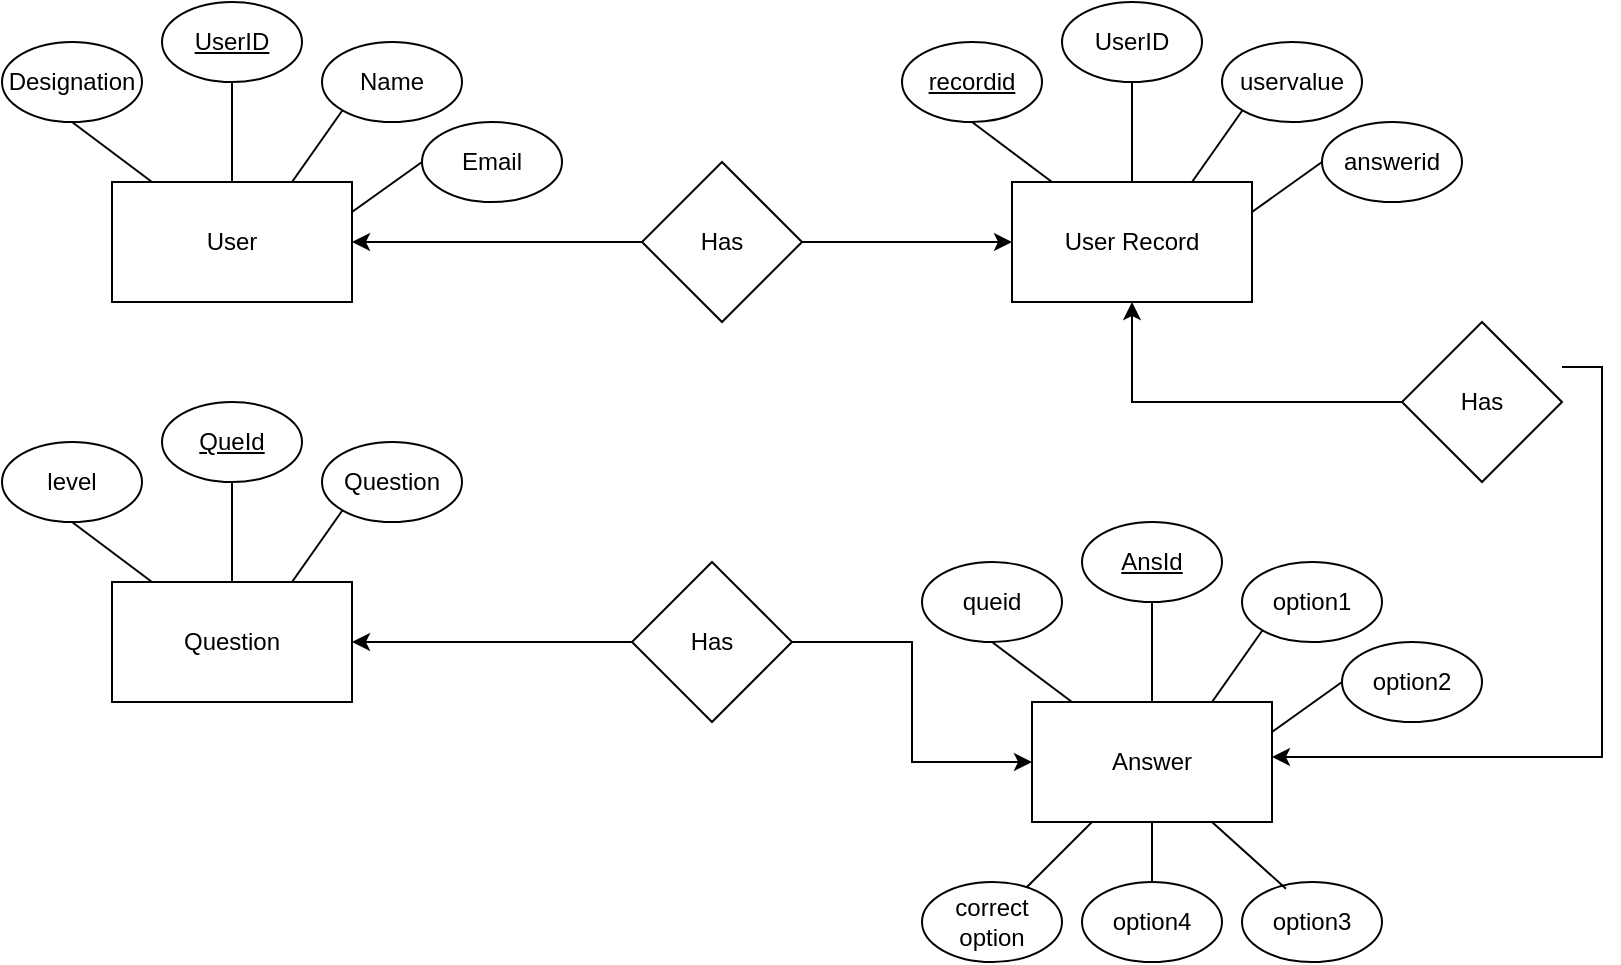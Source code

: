 <mxfile version="23.1.6" type="github">
  <diagram name="Page-1" id="L1qLL6f-FjG3s0UHHl-l">
    <mxGraphModel dx="1176" dy="474" grid="1" gridSize="10" guides="1" tooltips="1" connect="1" arrows="1" fold="1" page="1" pageScale="1" pageWidth="850" pageHeight="1100" math="0" shadow="0">
      <root>
        <mxCell id="0" />
        <mxCell id="1" parent="0" />
        <mxCell id="DjLfRaHo2GxReYmV7saF-77" value="" style="group" vertex="1" connectable="0" parent="1">
          <mxGeometry x="30" y="20" width="280" height="150" as="geometry" />
        </mxCell>
        <mxCell id="DjLfRaHo2GxReYmV7saF-43" value="User" style="rounded=0;whiteSpace=wrap;html=1;" vertex="1" parent="DjLfRaHo2GxReYmV7saF-77">
          <mxGeometry x="55" y="90" width="120" height="60" as="geometry" />
        </mxCell>
        <mxCell id="DjLfRaHo2GxReYmV7saF-44" value="&lt;u&gt;UserID&lt;/u&gt;" style="ellipse;whiteSpace=wrap;html=1;" vertex="1" parent="DjLfRaHo2GxReYmV7saF-77">
          <mxGeometry x="80" width="70" height="40" as="geometry" />
        </mxCell>
        <mxCell id="DjLfRaHo2GxReYmV7saF-46" value="Name" style="ellipse;whiteSpace=wrap;html=1;" vertex="1" parent="DjLfRaHo2GxReYmV7saF-77">
          <mxGeometry x="160" y="20" width="70" height="40" as="geometry" />
        </mxCell>
        <mxCell id="DjLfRaHo2GxReYmV7saF-47" value="Email" style="ellipse;whiteSpace=wrap;html=1;" vertex="1" parent="DjLfRaHo2GxReYmV7saF-77">
          <mxGeometry x="210" y="60" width="70" height="40" as="geometry" />
        </mxCell>
        <mxCell id="DjLfRaHo2GxReYmV7saF-48" value="Designation" style="ellipse;whiteSpace=wrap;html=1;" vertex="1" parent="DjLfRaHo2GxReYmV7saF-77">
          <mxGeometry y="20" width="70" height="40" as="geometry" />
        </mxCell>
        <mxCell id="DjLfRaHo2GxReYmV7saF-55" value="" style="endArrow=none;html=1;rounded=0;entryX=0.5;entryY=1;entryDx=0;entryDy=0;" edge="1" parent="DjLfRaHo2GxReYmV7saF-77" source="DjLfRaHo2GxReYmV7saF-43" target="DjLfRaHo2GxReYmV7saF-48">
          <mxGeometry width="50" height="50" relative="1" as="geometry">
            <mxPoint x="400" y="180" as="sourcePoint" />
            <mxPoint x="50" y="60" as="targetPoint" />
          </mxGeometry>
        </mxCell>
        <mxCell id="DjLfRaHo2GxReYmV7saF-56" value="" style="endArrow=none;html=1;rounded=0;entryX=0.5;entryY=1;entryDx=0;entryDy=0;" edge="1" parent="DjLfRaHo2GxReYmV7saF-77" source="DjLfRaHo2GxReYmV7saF-43" target="DjLfRaHo2GxReYmV7saF-44">
          <mxGeometry width="50" height="50" relative="1" as="geometry">
            <mxPoint x="85" y="100" as="sourcePoint" />
            <mxPoint x="45" y="70" as="targetPoint" />
          </mxGeometry>
        </mxCell>
        <mxCell id="DjLfRaHo2GxReYmV7saF-57" value="" style="endArrow=none;html=1;rounded=0;entryX=0;entryY=1;entryDx=0;entryDy=0;exitX=0.75;exitY=0;exitDx=0;exitDy=0;" edge="1" parent="DjLfRaHo2GxReYmV7saF-77" source="DjLfRaHo2GxReYmV7saF-43" target="DjLfRaHo2GxReYmV7saF-46">
          <mxGeometry width="50" height="50" relative="1" as="geometry">
            <mxPoint x="125" y="100" as="sourcePoint" />
            <mxPoint x="125" y="50" as="targetPoint" />
          </mxGeometry>
        </mxCell>
        <mxCell id="DjLfRaHo2GxReYmV7saF-58" value="" style="endArrow=none;html=1;rounded=0;entryX=0;entryY=0.5;entryDx=0;entryDy=0;exitX=1;exitY=0.25;exitDx=0;exitDy=0;" edge="1" parent="DjLfRaHo2GxReYmV7saF-77" source="DjLfRaHo2GxReYmV7saF-43" target="DjLfRaHo2GxReYmV7saF-47">
          <mxGeometry width="50" height="50" relative="1" as="geometry">
            <mxPoint x="135" y="110" as="sourcePoint" />
            <mxPoint x="135" y="60" as="targetPoint" />
          </mxGeometry>
        </mxCell>
        <mxCell id="DjLfRaHo2GxReYmV7saF-79" value="User Record" style="rounded=0;whiteSpace=wrap;html=1;" vertex="1" parent="1">
          <mxGeometry x="535" y="110" width="120" height="60" as="geometry" />
        </mxCell>
        <mxCell id="DjLfRaHo2GxReYmV7saF-80" value="UserID" style="ellipse;whiteSpace=wrap;html=1;" vertex="1" parent="1">
          <mxGeometry x="560" y="20" width="70" height="40" as="geometry" />
        </mxCell>
        <mxCell id="DjLfRaHo2GxReYmV7saF-81" value="uservalue" style="ellipse;whiteSpace=wrap;html=1;" vertex="1" parent="1">
          <mxGeometry x="640" y="40" width="70" height="40" as="geometry" />
        </mxCell>
        <mxCell id="DjLfRaHo2GxReYmV7saF-83" value="&lt;u&gt;recordid&lt;/u&gt;" style="ellipse;whiteSpace=wrap;html=1;" vertex="1" parent="1">
          <mxGeometry x="480" y="40" width="70" height="40" as="geometry" />
        </mxCell>
        <mxCell id="DjLfRaHo2GxReYmV7saF-84" value="" style="endArrow=none;html=1;rounded=0;entryX=0.5;entryY=1;entryDx=0;entryDy=0;" edge="1" parent="1" source="DjLfRaHo2GxReYmV7saF-79" target="DjLfRaHo2GxReYmV7saF-83">
          <mxGeometry width="50" height="50" relative="1" as="geometry">
            <mxPoint x="880" y="200" as="sourcePoint" />
            <mxPoint x="530" y="80" as="targetPoint" />
          </mxGeometry>
        </mxCell>
        <mxCell id="DjLfRaHo2GxReYmV7saF-85" value="" style="endArrow=none;html=1;rounded=0;entryX=0.5;entryY=1;entryDx=0;entryDy=0;" edge="1" parent="1" source="DjLfRaHo2GxReYmV7saF-79" target="DjLfRaHo2GxReYmV7saF-80">
          <mxGeometry width="50" height="50" relative="1" as="geometry">
            <mxPoint x="565" y="120" as="sourcePoint" />
            <mxPoint x="525" y="90" as="targetPoint" />
          </mxGeometry>
        </mxCell>
        <mxCell id="DjLfRaHo2GxReYmV7saF-86" value="" style="endArrow=none;html=1;rounded=0;entryX=0;entryY=1;entryDx=0;entryDy=0;exitX=0.75;exitY=0;exitDx=0;exitDy=0;" edge="1" parent="1" source="DjLfRaHo2GxReYmV7saF-79" target="DjLfRaHo2GxReYmV7saF-81">
          <mxGeometry width="50" height="50" relative="1" as="geometry">
            <mxPoint x="605" y="120" as="sourcePoint" />
            <mxPoint x="605" y="70" as="targetPoint" />
          </mxGeometry>
        </mxCell>
        <mxCell id="DjLfRaHo2GxReYmV7saF-89" value="" style="edgeStyle=orthogonalEdgeStyle;rounded=0;orthogonalLoop=1;jettySize=auto;html=1;" edge="1" parent="1" source="DjLfRaHo2GxReYmV7saF-88" target="DjLfRaHo2GxReYmV7saF-79">
          <mxGeometry relative="1" as="geometry" />
        </mxCell>
        <mxCell id="DjLfRaHo2GxReYmV7saF-91" value="" style="edgeStyle=orthogonalEdgeStyle;rounded=0;orthogonalLoop=1;jettySize=auto;html=1;" edge="1" parent="1" source="DjLfRaHo2GxReYmV7saF-88" target="DjLfRaHo2GxReYmV7saF-43">
          <mxGeometry relative="1" as="geometry" />
        </mxCell>
        <mxCell id="DjLfRaHo2GxReYmV7saF-88" value="Has" style="rhombus;whiteSpace=wrap;html=1;" vertex="1" parent="1">
          <mxGeometry x="350" y="100" width="80" height="80" as="geometry" />
        </mxCell>
        <mxCell id="DjLfRaHo2GxReYmV7saF-92" value="answerid" style="ellipse;whiteSpace=wrap;html=1;" vertex="1" parent="1">
          <mxGeometry x="690" y="80" width="70" height="40" as="geometry" />
        </mxCell>
        <mxCell id="DjLfRaHo2GxReYmV7saF-93" value="" style="endArrow=none;html=1;rounded=0;entryX=0;entryY=0.5;entryDx=0;entryDy=0;exitX=1;exitY=0.25;exitDx=0;exitDy=0;" edge="1" parent="1" source="DjLfRaHo2GxReYmV7saF-79" target="DjLfRaHo2GxReYmV7saF-92">
          <mxGeometry width="50" height="50" relative="1" as="geometry">
            <mxPoint x="635" y="120" as="sourcePoint" />
            <mxPoint x="660" y="84" as="targetPoint" />
          </mxGeometry>
        </mxCell>
        <mxCell id="DjLfRaHo2GxReYmV7saF-94" value="" style="group" vertex="1" connectable="0" parent="1">
          <mxGeometry x="30" y="220" width="280" height="150" as="geometry" />
        </mxCell>
        <mxCell id="DjLfRaHo2GxReYmV7saF-95" value="Question" style="rounded=0;whiteSpace=wrap;html=1;" vertex="1" parent="DjLfRaHo2GxReYmV7saF-94">
          <mxGeometry x="55" y="90" width="120" height="60" as="geometry" />
        </mxCell>
        <mxCell id="DjLfRaHo2GxReYmV7saF-96" value="&lt;u&gt;QueId&lt;/u&gt;" style="ellipse;whiteSpace=wrap;html=1;" vertex="1" parent="DjLfRaHo2GxReYmV7saF-94">
          <mxGeometry x="80" width="70" height="40" as="geometry" />
        </mxCell>
        <mxCell id="DjLfRaHo2GxReYmV7saF-97" value="Question" style="ellipse;whiteSpace=wrap;html=1;" vertex="1" parent="DjLfRaHo2GxReYmV7saF-94">
          <mxGeometry x="160" y="20" width="70" height="40" as="geometry" />
        </mxCell>
        <mxCell id="DjLfRaHo2GxReYmV7saF-99" value="level" style="ellipse;whiteSpace=wrap;html=1;" vertex="1" parent="DjLfRaHo2GxReYmV7saF-94">
          <mxGeometry y="20" width="70" height="40" as="geometry" />
        </mxCell>
        <mxCell id="DjLfRaHo2GxReYmV7saF-100" value="" style="endArrow=none;html=1;rounded=0;entryX=0.5;entryY=1;entryDx=0;entryDy=0;" edge="1" parent="DjLfRaHo2GxReYmV7saF-94" source="DjLfRaHo2GxReYmV7saF-95" target="DjLfRaHo2GxReYmV7saF-99">
          <mxGeometry width="50" height="50" relative="1" as="geometry">
            <mxPoint x="400" y="180" as="sourcePoint" />
            <mxPoint x="50" y="60" as="targetPoint" />
          </mxGeometry>
        </mxCell>
        <mxCell id="DjLfRaHo2GxReYmV7saF-101" value="" style="endArrow=none;html=1;rounded=0;entryX=0.5;entryY=1;entryDx=0;entryDy=0;" edge="1" parent="DjLfRaHo2GxReYmV7saF-94" source="DjLfRaHo2GxReYmV7saF-95" target="DjLfRaHo2GxReYmV7saF-96">
          <mxGeometry width="50" height="50" relative="1" as="geometry">
            <mxPoint x="85" y="100" as="sourcePoint" />
            <mxPoint x="45" y="70" as="targetPoint" />
          </mxGeometry>
        </mxCell>
        <mxCell id="DjLfRaHo2GxReYmV7saF-102" value="" style="endArrow=none;html=1;rounded=0;entryX=0;entryY=1;entryDx=0;entryDy=0;exitX=0.75;exitY=0;exitDx=0;exitDy=0;" edge="1" parent="DjLfRaHo2GxReYmV7saF-94" source="DjLfRaHo2GxReYmV7saF-95" target="DjLfRaHo2GxReYmV7saF-97">
          <mxGeometry width="50" height="50" relative="1" as="geometry">
            <mxPoint x="125" y="100" as="sourcePoint" />
            <mxPoint x="125" y="50" as="targetPoint" />
          </mxGeometry>
        </mxCell>
        <mxCell id="DjLfRaHo2GxReYmV7saF-124" value="" style="group" vertex="1" connectable="0" parent="1">
          <mxGeometry x="490" y="280" width="280" height="220" as="geometry" />
        </mxCell>
        <mxCell id="DjLfRaHo2GxReYmV7saF-106" value="Answer" style="rounded=0;whiteSpace=wrap;html=1;" vertex="1" parent="DjLfRaHo2GxReYmV7saF-124">
          <mxGeometry x="55" y="90" width="120" height="60" as="geometry" />
        </mxCell>
        <mxCell id="DjLfRaHo2GxReYmV7saF-107" value="&lt;u&gt;AnsId&lt;/u&gt;" style="ellipse;whiteSpace=wrap;html=1;" vertex="1" parent="DjLfRaHo2GxReYmV7saF-124">
          <mxGeometry x="80" width="70" height="40" as="geometry" />
        </mxCell>
        <mxCell id="DjLfRaHo2GxReYmV7saF-108" value="option1" style="ellipse;whiteSpace=wrap;html=1;" vertex="1" parent="DjLfRaHo2GxReYmV7saF-124">
          <mxGeometry x="160" y="20" width="70" height="40" as="geometry" />
        </mxCell>
        <mxCell id="DjLfRaHo2GxReYmV7saF-109" value="option2" style="ellipse;whiteSpace=wrap;html=1;" vertex="1" parent="DjLfRaHo2GxReYmV7saF-124">
          <mxGeometry x="210" y="60" width="70" height="40" as="geometry" />
        </mxCell>
        <mxCell id="DjLfRaHo2GxReYmV7saF-110" value="queid" style="ellipse;whiteSpace=wrap;html=1;" vertex="1" parent="DjLfRaHo2GxReYmV7saF-124">
          <mxGeometry y="20" width="70" height="40" as="geometry" />
        </mxCell>
        <mxCell id="DjLfRaHo2GxReYmV7saF-111" value="" style="endArrow=none;html=1;rounded=0;entryX=0.5;entryY=1;entryDx=0;entryDy=0;" edge="1" parent="DjLfRaHo2GxReYmV7saF-124" source="DjLfRaHo2GxReYmV7saF-106" target="DjLfRaHo2GxReYmV7saF-110">
          <mxGeometry width="50" height="50" relative="1" as="geometry">
            <mxPoint x="400" y="180" as="sourcePoint" />
            <mxPoint x="50" y="60" as="targetPoint" />
          </mxGeometry>
        </mxCell>
        <mxCell id="DjLfRaHo2GxReYmV7saF-112" value="" style="endArrow=none;html=1;rounded=0;entryX=0.5;entryY=1;entryDx=0;entryDy=0;" edge="1" parent="DjLfRaHo2GxReYmV7saF-124" source="DjLfRaHo2GxReYmV7saF-106" target="DjLfRaHo2GxReYmV7saF-107">
          <mxGeometry width="50" height="50" relative="1" as="geometry">
            <mxPoint x="85" y="100" as="sourcePoint" />
            <mxPoint x="45" y="70" as="targetPoint" />
          </mxGeometry>
        </mxCell>
        <mxCell id="DjLfRaHo2GxReYmV7saF-113" value="" style="endArrow=none;html=1;rounded=0;entryX=0;entryY=1;entryDx=0;entryDy=0;exitX=0.75;exitY=0;exitDx=0;exitDy=0;" edge="1" parent="DjLfRaHo2GxReYmV7saF-124" source="DjLfRaHo2GxReYmV7saF-106" target="DjLfRaHo2GxReYmV7saF-108">
          <mxGeometry width="50" height="50" relative="1" as="geometry">
            <mxPoint x="125" y="100" as="sourcePoint" />
            <mxPoint x="125" y="50" as="targetPoint" />
          </mxGeometry>
        </mxCell>
        <mxCell id="DjLfRaHo2GxReYmV7saF-114" value="" style="endArrow=none;html=1;rounded=0;entryX=0;entryY=0.5;entryDx=0;entryDy=0;exitX=1;exitY=0.25;exitDx=0;exitDy=0;" edge="1" parent="DjLfRaHo2GxReYmV7saF-124" source="DjLfRaHo2GxReYmV7saF-106" target="DjLfRaHo2GxReYmV7saF-109">
          <mxGeometry width="50" height="50" relative="1" as="geometry">
            <mxPoint x="135" y="110" as="sourcePoint" />
            <mxPoint x="135" y="60" as="targetPoint" />
          </mxGeometry>
        </mxCell>
        <mxCell id="DjLfRaHo2GxReYmV7saF-117" value="option3" style="ellipse;whiteSpace=wrap;html=1;" vertex="1" parent="DjLfRaHo2GxReYmV7saF-124">
          <mxGeometry x="160" y="180" width="70" height="40" as="geometry" />
        </mxCell>
        <mxCell id="DjLfRaHo2GxReYmV7saF-119" value="correct&lt;br&gt;option" style="ellipse;whiteSpace=wrap;html=1;" vertex="1" parent="DjLfRaHo2GxReYmV7saF-124">
          <mxGeometry y="180" width="70" height="40" as="geometry" />
        </mxCell>
        <mxCell id="DjLfRaHo2GxReYmV7saF-120" value="" style="endArrow=none;html=1;rounded=0;entryX=0.25;entryY=1;entryDx=0;entryDy=0;" edge="1" parent="DjLfRaHo2GxReYmV7saF-124" source="DjLfRaHo2GxReYmV7saF-119" target="DjLfRaHo2GxReYmV7saF-106">
          <mxGeometry width="50" height="50" relative="1" as="geometry">
            <mxPoint x="-90" y="30" as="sourcePoint" />
            <mxPoint x="-40" y="-20" as="targetPoint" />
          </mxGeometry>
        </mxCell>
        <mxCell id="DjLfRaHo2GxReYmV7saF-121" value="" style="endArrow=none;html=1;rounded=0;entryX=0.5;entryY=1;entryDx=0;entryDy=0;exitX=0.5;exitY=0;exitDx=0;exitDy=0;" edge="1" parent="DjLfRaHo2GxReYmV7saF-124" source="DjLfRaHo2GxReYmV7saF-118" target="DjLfRaHo2GxReYmV7saF-106">
          <mxGeometry width="50" height="50" relative="1" as="geometry">
            <mxPoint x="62" y="193" as="sourcePoint" />
            <mxPoint x="95" y="160" as="targetPoint" />
          </mxGeometry>
        </mxCell>
        <mxCell id="DjLfRaHo2GxReYmV7saF-122" value="" style="endArrow=none;html=1;rounded=0;entryX=0.75;entryY=1;entryDx=0;entryDy=0;exitX=0.314;exitY=0.083;exitDx=0;exitDy=0;exitPerimeter=0;" edge="1" parent="DjLfRaHo2GxReYmV7saF-124" source="DjLfRaHo2GxReYmV7saF-117" target="DjLfRaHo2GxReYmV7saF-106">
          <mxGeometry width="50" height="50" relative="1" as="geometry">
            <mxPoint x="125" y="200" as="sourcePoint" />
            <mxPoint x="125" y="160" as="targetPoint" />
          </mxGeometry>
        </mxCell>
        <mxCell id="DjLfRaHo2GxReYmV7saF-118" value="option4" style="ellipse;whiteSpace=wrap;html=1;" vertex="1" parent="DjLfRaHo2GxReYmV7saF-124">
          <mxGeometry x="80" y="180" width="70" height="40" as="geometry" />
        </mxCell>
        <mxCell id="DjLfRaHo2GxReYmV7saF-131" style="edgeStyle=orthogonalEdgeStyle;rounded=0;orthogonalLoop=1;jettySize=auto;html=1;entryX=1;entryY=0.75;entryDx=0;entryDy=0;" edge="1" parent="DjLfRaHo2GxReYmV7saF-124">
          <mxGeometry relative="1" as="geometry">
            <mxPoint x="320" y="-77.5" as="sourcePoint" />
            <mxPoint x="175" y="117.5" as="targetPoint" />
            <Array as="points">
              <mxPoint x="340" y="-77.5" />
              <mxPoint x="340" y="117.5" />
            </Array>
          </mxGeometry>
        </mxCell>
        <mxCell id="DjLfRaHo2GxReYmV7saF-126" style="edgeStyle=orthogonalEdgeStyle;rounded=0;orthogonalLoop=1;jettySize=auto;html=1;entryX=0;entryY=0.5;entryDx=0;entryDy=0;" edge="1" parent="1" source="DjLfRaHo2GxReYmV7saF-125" target="DjLfRaHo2GxReYmV7saF-106">
          <mxGeometry relative="1" as="geometry" />
        </mxCell>
        <mxCell id="DjLfRaHo2GxReYmV7saF-127" style="edgeStyle=orthogonalEdgeStyle;rounded=0;orthogonalLoop=1;jettySize=auto;html=1;entryX=1;entryY=0.5;entryDx=0;entryDy=0;" edge="1" parent="1" source="DjLfRaHo2GxReYmV7saF-125" target="DjLfRaHo2GxReYmV7saF-95">
          <mxGeometry relative="1" as="geometry" />
        </mxCell>
        <mxCell id="DjLfRaHo2GxReYmV7saF-125" value="Has" style="rhombus;whiteSpace=wrap;html=1;" vertex="1" parent="1">
          <mxGeometry x="345" y="300" width="80" height="80" as="geometry" />
        </mxCell>
        <mxCell id="DjLfRaHo2GxReYmV7saF-130" style="edgeStyle=orthogonalEdgeStyle;rounded=0;orthogonalLoop=1;jettySize=auto;html=1;entryX=0.5;entryY=1;entryDx=0;entryDy=0;" edge="1" parent="1" source="DjLfRaHo2GxReYmV7saF-129" target="DjLfRaHo2GxReYmV7saF-79">
          <mxGeometry relative="1" as="geometry" />
        </mxCell>
        <mxCell id="DjLfRaHo2GxReYmV7saF-129" value="Has" style="rhombus;whiteSpace=wrap;html=1;" vertex="1" parent="1">
          <mxGeometry x="730" y="180" width="80" height="80" as="geometry" />
        </mxCell>
      </root>
    </mxGraphModel>
  </diagram>
</mxfile>

